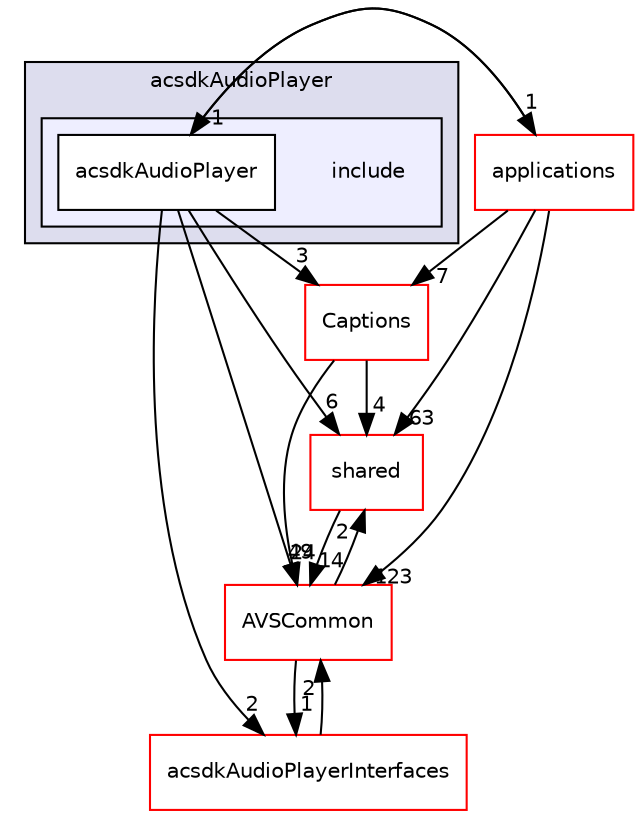 digraph "/workplace/avs-device-sdk/capabilities/AudioPlayer/acsdkAudioPlayer/include" {
  compound=true
  node [ fontsize="10", fontname="Helvetica"];
  edge [ labelfontsize="10", labelfontname="Helvetica"];
  subgraph clusterdir_a2d3ccdd87c0e112b606df9d2c974581 {
    graph [ bgcolor="#ddddee", pencolor="black", label="acsdkAudioPlayer" fontname="Helvetica", fontsize="10", URL="dir_a2d3ccdd87c0e112b606df9d2c974581.html"]
  subgraph clusterdir_c35b695d966e6f72cb401272f16009c6 {
    graph [ bgcolor="#eeeeff", pencolor="black", label="" URL="dir_c35b695d966e6f72cb401272f16009c6.html"];
    dir_c35b695d966e6f72cb401272f16009c6 [shape=plaintext label="include"];
    dir_f7cfa55606f9ce5accc713b7332046d2 [shape=box label="acsdkAudioPlayer" color="black" fillcolor="white" style="filled" URL="dir_f7cfa55606f9ce5accc713b7332046d2.html"];
  }
  }
  dir_9982052f7ce695d12571567315b2fafa [shape=box label="shared" fillcolor="white" style="filled" color="red" URL="dir_9982052f7ce695d12571567315b2fafa.html"];
  dir_a6e4fee11f07c3b70486e88fe92cbbdc [shape=box label="applications" fillcolor="white" style="filled" color="red" URL="dir_a6e4fee11f07c3b70486e88fe92cbbdc.html"];
  dir_de0e77330fd0ab33359e90b501923c8e [shape=box label="Captions" fillcolor="white" style="filled" color="red" URL="dir_de0e77330fd0ab33359e90b501923c8e.html"];
  dir_13e65effb2bde530b17b3d5eefcd0266 [shape=box label="AVSCommon" fillcolor="white" style="filled" color="red" URL="dir_13e65effb2bde530b17b3d5eefcd0266.html"];
  dir_3fddb67373d44b7570953fd85440f300 [shape=box label="acsdkAudioPlayerInterfaces" fillcolor="white" style="filled" color="red" URL="dir_3fddb67373d44b7570953fd85440f300.html"];
  dir_9982052f7ce695d12571567315b2fafa->dir_13e65effb2bde530b17b3d5eefcd0266 [headlabel="14", labeldistance=1.5 headhref="dir_000598_000017.html"];
  dir_a6e4fee11f07c3b70486e88fe92cbbdc->dir_9982052f7ce695d12571567315b2fafa [headlabel="63", labeldistance=1.5 headhref="dir_000028_000598.html"];
  dir_a6e4fee11f07c3b70486e88fe92cbbdc->dir_de0e77330fd0ab33359e90b501923c8e [headlabel="7", labeldistance=1.5 headhref="dir_000028_000435.html"];
  dir_a6e4fee11f07c3b70486e88fe92cbbdc->dir_13e65effb2bde530b17b3d5eefcd0266 [headlabel="123", labeldistance=1.5 headhref="dir_000028_000017.html"];
  dir_a6e4fee11f07c3b70486e88fe92cbbdc->dir_f7cfa55606f9ce5accc713b7332046d2 [headlabel="1", labeldistance=1.5 headhref="dir_000028_000275.html"];
  dir_de0e77330fd0ab33359e90b501923c8e->dir_9982052f7ce695d12571567315b2fafa [headlabel="4", labeldistance=1.5 headhref="dir_000435_000598.html"];
  dir_de0e77330fd0ab33359e90b501923c8e->dir_13e65effb2bde530b17b3d5eefcd0266 [headlabel="24", labeldistance=1.5 headhref="dir_000435_000017.html"];
  dir_13e65effb2bde530b17b3d5eefcd0266->dir_9982052f7ce695d12571567315b2fafa [headlabel="2", labeldistance=1.5 headhref="dir_000017_000598.html"];
  dir_13e65effb2bde530b17b3d5eefcd0266->dir_3fddb67373d44b7570953fd85440f300 [headlabel="1", labeldistance=1.5 headhref="dir_000017_000278.html"];
  dir_f7cfa55606f9ce5accc713b7332046d2->dir_9982052f7ce695d12571567315b2fafa [headlabel="6", labeldistance=1.5 headhref="dir_000275_000598.html"];
  dir_f7cfa55606f9ce5accc713b7332046d2->dir_a6e4fee11f07c3b70486e88fe92cbbdc [headlabel="1", labeldistance=1.5 headhref="dir_000275_000028.html"];
  dir_f7cfa55606f9ce5accc713b7332046d2->dir_de0e77330fd0ab33359e90b501923c8e [headlabel="3", labeldistance=1.5 headhref="dir_000275_000435.html"];
  dir_f7cfa55606f9ce5accc713b7332046d2->dir_13e65effb2bde530b17b3d5eefcd0266 [headlabel="49", labeldistance=1.5 headhref="dir_000275_000017.html"];
  dir_f7cfa55606f9ce5accc713b7332046d2->dir_3fddb67373d44b7570953fd85440f300 [headlabel="2", labeldistance=1.5 headhref="dir_000275_000278.html"];
  dir_3fddb67373d44b7570953fd85440f300->dir_13e65effb2bde530b17b3d5eefcd0266 [headlabel="2", labeldistance=1.5 headhref="dir_000278_000017.html"];
}
